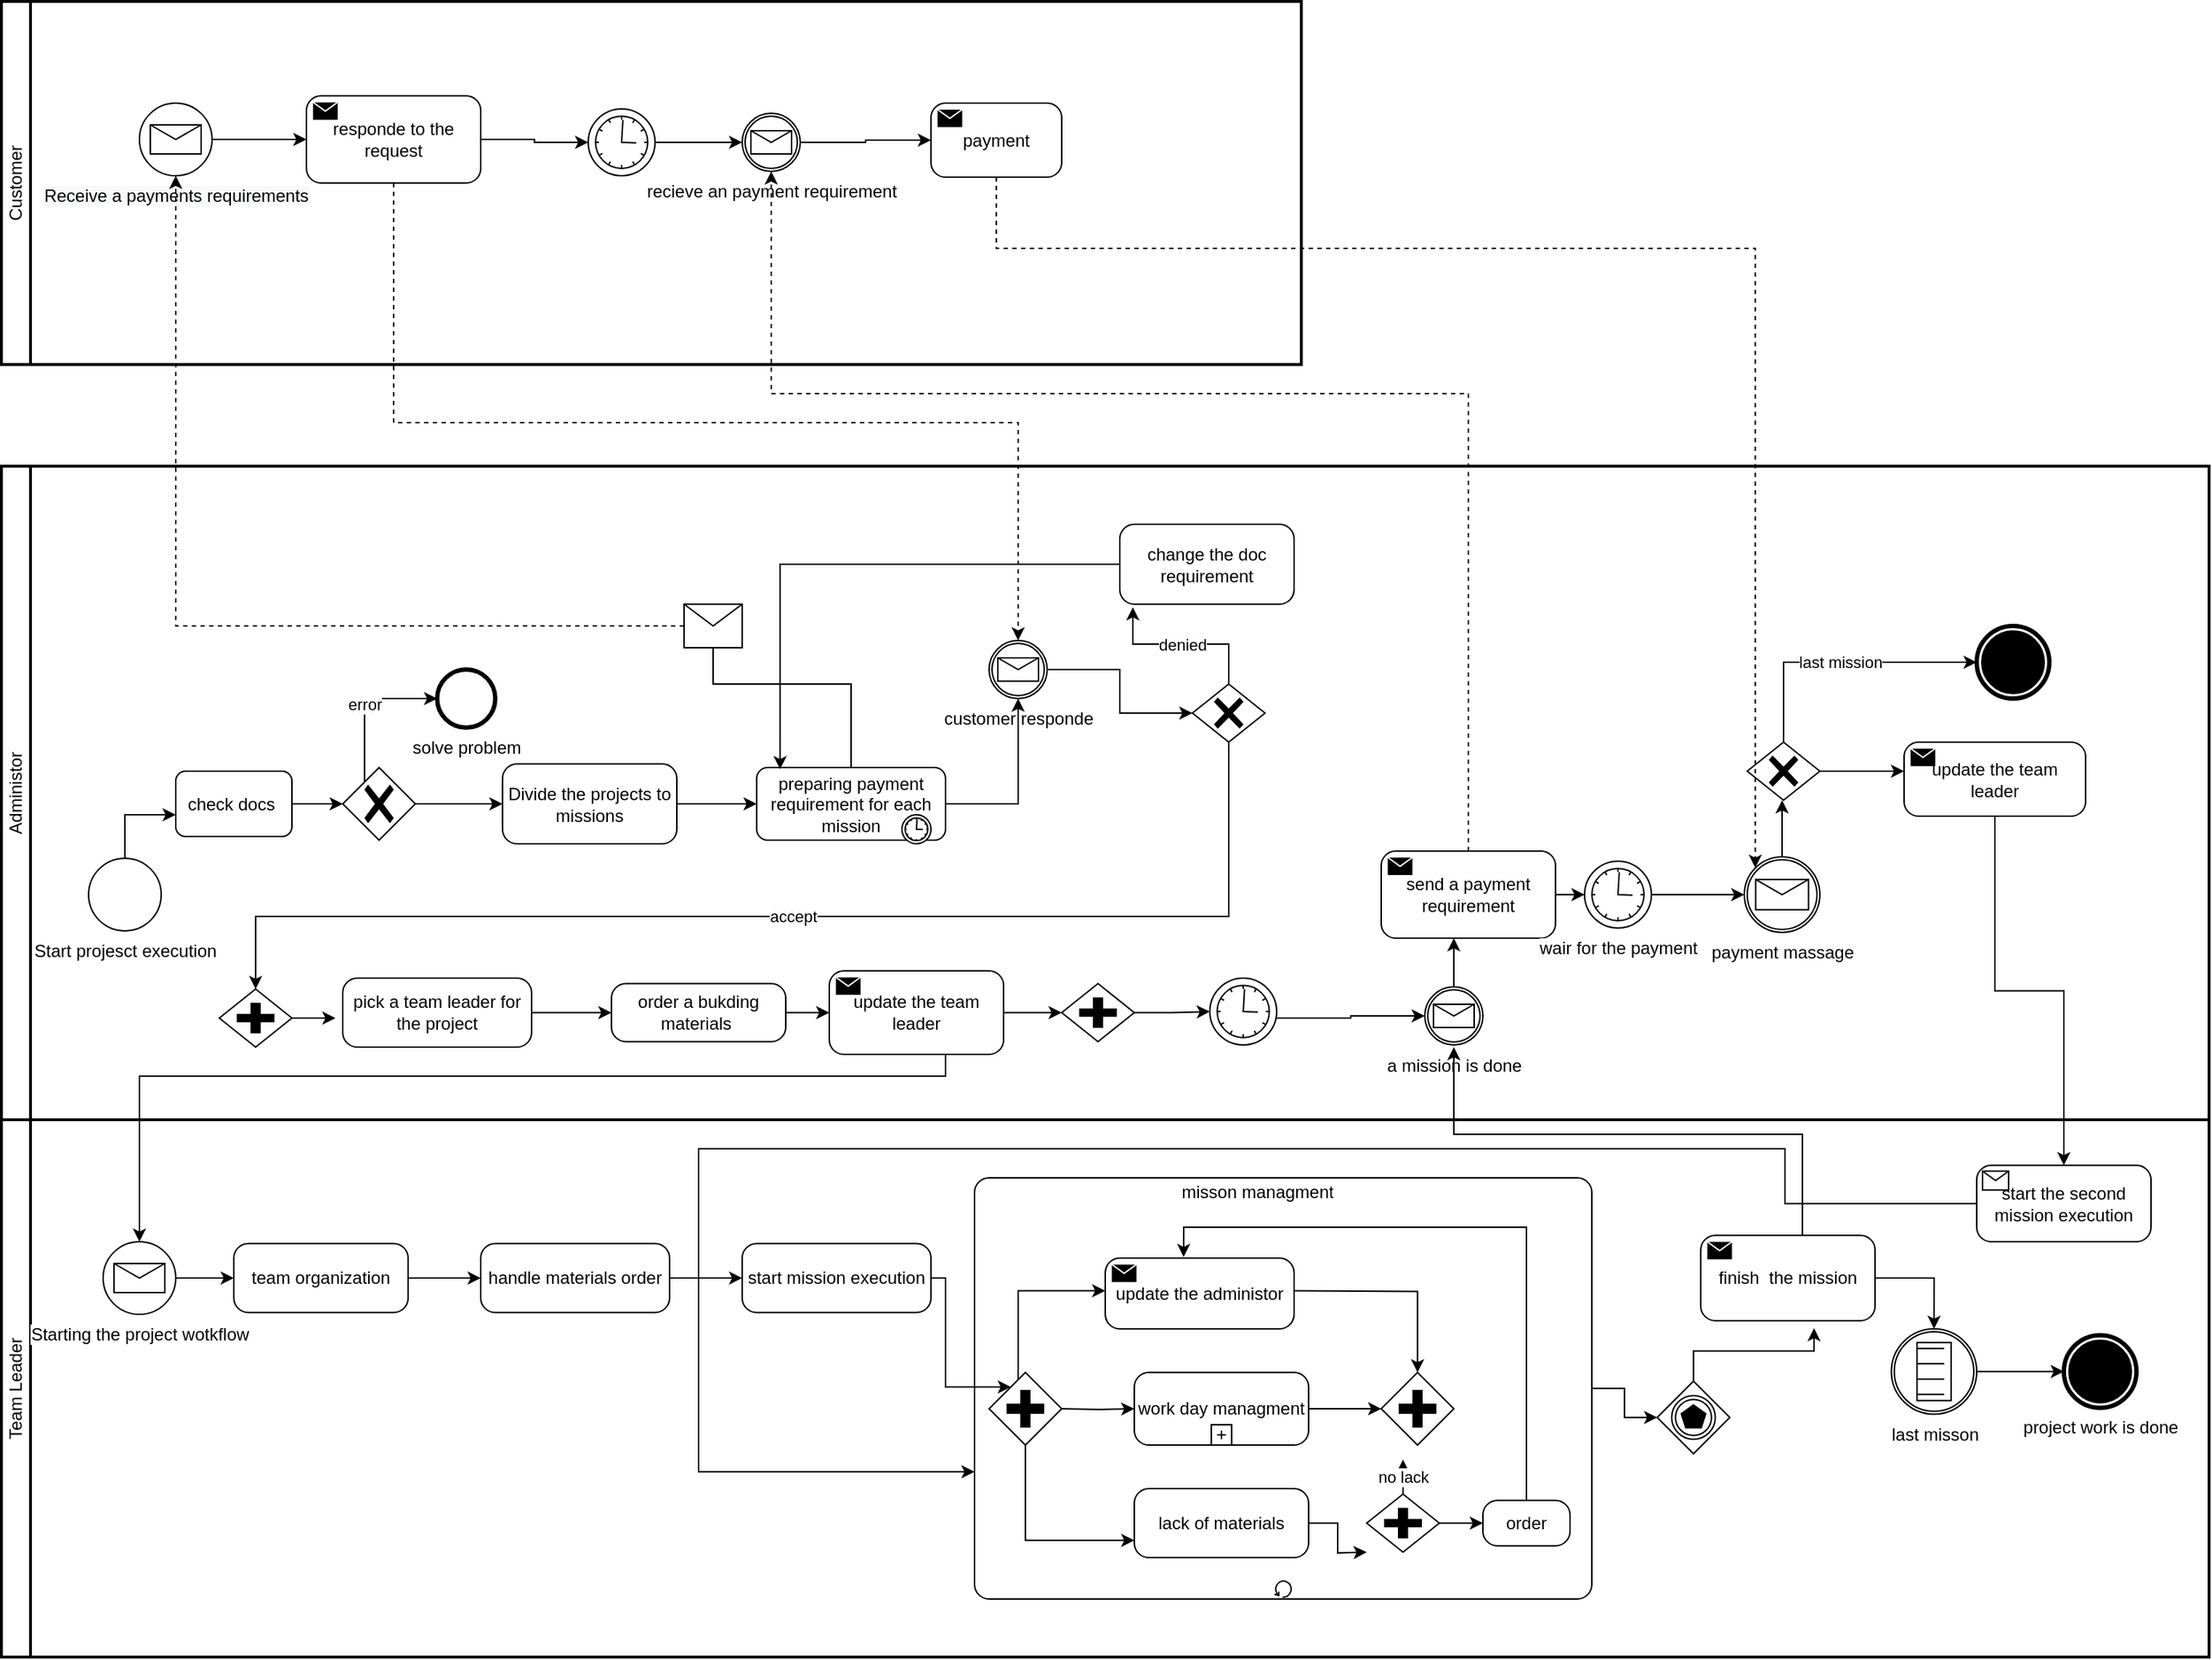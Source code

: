 <mxfile version="20.7.3" type="google"><diagram name="Page-1" id="2a216829-ef6e-dabb-86c1-c78162f3ba2b"><mxGraphModel grid="1" page="1" gridSize="10" guides="1" tooltips="1" connect="1" arrows="1" fold="1" pageScale="1" pageWidth="850" pageHeight="1100" background="none" math="0" shadow="0"><root><mxCell id="0"/><mxCell id="1" parent="0"/><mxCell id="i-cmWuh2fcBdGGkE4dxx-22" value="Customer&lt;br&gt;" style="swimlane;html=1;startSize=20;fontStyle=0;collapsible=0;horizontal=0;swimlaneLine=1;swimlaneFillColor=#ffffff;strokeWidth=2;whiteSpace=wrap;" vertex="1" parent="1"><mxGeometry x="-450" y="-160" width="895" height="250" as="geometry"/></mxCell><mxCell id="i-cmWuh2fcBdGGkE4dxx-23" value="&lt;span style=&quot;background-color: rgb(248, 249, 250);&quot;&gt;Receive a payments requirements&lt;/span&gt;" style="points=[[0.145,0.145,0],[0.5,0,0],[0.855,0.145,0],[1,0.5,0],[0.855,0.855,0],[0.5,1,0],[0.145,0.855,0],[0,0.5,0]];shape=mxgraph.bpmn.event;html=1;verticalLabelPosition=bottom;labelBackgroundColor=#ffffff;verticalAlign=top;align=center;perimeter=ellipsePerimeter;outlineConnect=0;aspect=fixed;outline=standard;symbol=message;" vertex="1" parent="i-cmWuh2fcBdGGkE4dxx-22"><mxGeometry x="95" y="70" width="50" height="50" as="geometry"/></mxCell><mxCell id="WkukffZgvC3n31KCtbJ8-40" style="edgeStyle=orthogonalEdgeStyle;rounded=0;orthogonalLoop=1;jettySize=auto;html=1;entryX=0;entryY=0.5;entryDx=0;entryDy=0;entryPerimeter=0;endArrow=classic;endFill=1;" edge="1" parent="i-cmWuh2fcBdGGkE4dxx-22" source="i-cmWuh2fcBdGGkE4dxx-24" target="WkukffZgvC3n31KCtbJ8-39"><mxGeometry relative="1" as="geometry"/></mxCell><mxCell id="i-cmWuh2fcBdGGkE4dxx-24" value="responde to the request" style="points=[[0.25,0,0],[0.5,0,0],[0.75,0,0],[1,0.25,0],[1,0.5,0],[1,0.75,0],[0.75,1,0],[0.5,1,0],[0.25,1,0],[0,0.75,0],[0,0.5,0],[0,0.25,0]];shape=mxgraph.bpmn.task;whiteSpace=wrap;rectStyle=rounded;size=10;html=1;taskMarker=send;" vertex="1" parent="i-cmWuh2fcBdGGkE4dxx-22"><mxGeometry x="210" y="65" width="120" height="60" as="geometry"/></mxCell><mxCell id="WkukffZgvC3n31KCtbJ8-44" style="edgeStyle=orthogonalEdgeStyle;rounded=0;orthogonalLoop=1;jettySize=auto;html=1;entryX=0;entryY=0.5;entryDx=0;entryDy=0;entryPerimeter=0;endArrow=classic;endFill=1;" edge="1" parent="i-cmWuh2fcBdGGkE4dxx-22" source="WkukffZgvC3n31KCtbJ8-39" target="WkukffZgvC3n31KCtbJ8-43"><mxGeometry relative="1" as="geometry"/></mxCell><mxCell id="WkukffZgvC3n31KCtbJ8-39" value="" style="points=[[0.145,0.145,0],[0.5,0,0],[0.855,0.145,0],[1,0.5,0],[0.855,0.855,0],[0.5,1,0],[0.145,0.855,0],[0,0.5,0]];shape=mxgraph.bpmn.event;html=1;verticalLabelPosition=bottom;labelBackgroundColor=#ffffff;verticalAlign=top;align=center;perimeter=ellipsePerimeter;outlineConnect=0;aspect=fixed;outline=standard;symbol=timer;" vertex="1" parent="i-cmWuh2fcBdGGkE4dxx-22"><mxGeometry x="404" y="74" width="46" height="46" as="geometry"/></mxCell><mxCell id="WkukffZgvC3n31KCtbJ8-46" style="edgeStyle=orthogonalEdgeStyle;rounded=0;orthogonalLoop=1;jettySize=auto;html=1;entryX=0;entryY=0.5;entryDx=0;entryDy=0;entryPerimeter=0;endArrow=classic;endFill=1;" edge="1" parent="i-cmWuh2fcBdGGkE4dxx-22" source="WkukffZgvC3n31KCtbJ8-43" target="WkukffZgvC3n31KCtbJ8-45"><mxGeometry relative="1" as="geometry"/></mxCell><mxCell id="WkukffZgvC3n31KCtbJ8-43" value="recieve an payment requirement" style="points=[[0.145,0.145,0],[0.5,0,0],[0.855,0.145,0],[1,0.5,0],[0.855,0.855,0],[0.5,1,0],[0.145,0.855,0],[0,0.5,0]];shape=mxgraph.bpmn.event;html=1;verticalLabelPosition=bottom;labelBackgroundColor=#ffffff;verticalAlign=top;align=center;perimeter=ellipsePerimeter;outlineConnect=0;aspect=fixed;outline=catching;symbol=message;" vertex="1" parent="i-cmWuh2fcBdGGkE4dxx-22"><mxGeometry x="510" y="77" width="40" height="40" as="geometry"/></mxCell><mxCell id="WkukffZgvC3n31KCtbJ8-45" value="payment" style="points=[[0.25,0,0],[0.5,0,0],[0.75,0,0],[1,0.25,0],[1,0.5,0],[1,0.75,0],[0.75,1,0],[0.5,1,0],[0.25,1,0],[0,0.75,0],[0,0.5,0],[0,0.25,0]];shape=mxgraph.bpmn.task;whiteSpace=wrap;rectStyle=rounded;size=10;html=1;taskMarker=send;" vertex="1" parent="i-cmWuh2fcBdGGkE4dxx-22"><mxGeometry x="640" y="70" width="90" height="51" as="geometry"/></mxCell><mxCell id="i-cmWuh2fcBdGGkE4dxx-50" value="Team Leader&lt;br&gt;" style="swimlane;html=1;startSize=20;fontStyle=0;collapsible=0;horizontal=0;swimlaneLine=1;swimlaneFillColor=#ffffff;strokeWidth=2;whiteSpace=wrap;" vertex="1" parent="1"><mxGeometry x="-450" y="610" width="1520" height="370" as="geometry"/></mxCell><mxCell id="WkukffZgvC3n31KCtbJ8-14" style="edgeStyle=orthogonalEdgeStyle;rounded=0;orthogonalLoop=1;jettySize=auto;html=1;" edge="1" parent="i-cmWuh2fcBdGGkE4dxx-50" source="i-cmWuh2fcBdGGkE4dxx-103" target="i-cmWuh2fcBdGGkE4dxx-111"><mxGeometry relative="1" as="geometry"/></mxCell><mxCell id="i-cmWuh2fcBdGGkE4dxx-103" value="" style="points=[[0.25,0,0],[0.5,0,0],[0.75,0,0],[1,0.25,0],[1,0.5,0],[1,0.75,0],[0.75,1,0],[0.5,1,0],[0.25,1,0],[0,0.75,0],[0,0.5,0],[0,0.25,0]];shape=mxgraph.bpmn.task;whiteSpace=wrap;rectStyle=rounded;size=10;html=1;taskMarker=abstract;isLoopStandard=1;" vertex="1" parent="i-cmWuh2fcBdGGkE4dxx-50"><mxGeometry x="670" y="40" width="425" height="290" as="geometry"/></mxCell><mxCell id="i-cmWuh2fcBdGGkE4dxx-62" style="edgeStyle=orthogonalEdgeStyle;rounded=0;orthogonalLoop=1;jettySize=auto;html=1;entryX=0;entryY=0.5;entryDx=0;entryDy=0;entryPerimeter=0;endArrow=classic;endFill=1;" edge="1" parent="i-cmWuh2fcBdGGkE4dxx-50" source="i-cmWuh2fcBdGGkE4dxx-57" target="i-cmWuh2fcBdGGkE4dxx-60"><mxGeometry relative="1" as="geometry"/></mxCell><mxCell id="i-cmWuh2fcBdGGkE4dxx-57" value="Starting the project wotkflow" style="points=[[0.145,0.145,0],[0.5,0,0],[0.855,0.145,0],[1,0.5,0],[0.855,0.855,0],[0.5,1,0],[0.145,0.855,0],[0,0.5,0]];shape=mxgraph.bpmn.event;html=1;verticalLabelPosition=bottom;labelBackgroundColor=#ffffff;verticalAlign=top;align=center;perimeter=ellipsePerimeter;outlineConnect=0;aspect=fixed;outline=standard;symbol=message;" vertex="1" parent="i-cmWuh2fcBdGGkE4dxx-50"><mxGeometry x="70" y="84" width="50" height="50" as="geometry"/></mxCell><mxCell id="i-cmWuh2fcBdGGkE4dxx-63" style="edgeStyle=orthogonalEdgeStyle;rounded=0;orthogonalLoop=1;jettySize=auto;html=1;entryX=0;entryY=0.5;entryDx=0;entryDy=0;entryPerimeter=0;endArrow=classic;endFill=1;" edge="1" parent="i-cmWuh2fcBdGGkE4dxx-50" source="i-cmWuh2fcBdGGkE4dxx-60" target="i-cmWuh2fcBdGGkE4dxx-59"><mxGeometry relative="1" as="geometry"/></mxCell><mxCell id="i-cmWuh2fcBdGGkE4dxx-60" value="team organization" style="points=[[0.25,0,0],[0.5,0,0],[0.75,0,0],[1,0.25,0],[1,0.5,0],[1,0.75,0],[0.75,1,0],[0.5,1,0],[0.25,1,0],[0,0.75,0],[0,0.5,0],[0,0.25,0]];shape=mxgraph.bpmn.task;whiteSpace=wrap;rectStyle=rounded;size=10;html=1;taskMarker=abstract;" vertex="1" parent="i-cmWuh2fcBdGGkE4dxx-50"><mxGeometry x="160" y="85.25" width="120" height="47.5" as="geometry"/></mxCell><mxCell id="i-cmWuh2fcBdGGkE4dxx-64" style="edgeStyle=orthogonalEdgeStyle;rounded=0;orthogonalLoop=1;jettySize=auto;html=1;entryX=0;entryY=0.5;entryDx=0;entryDy=0;entryPerimeter=0;endArrow=classic;endFill=1;" edge="1" parent="i-cmWuh2fcBdGGkE4dxx-50" source="i-cmWuh2fcBdGGkE4dxx-59" target="i-cmWuh2fcBdGGkE4dxx-61"><mxGeometry relative="1" as="geometry"/></mxCell><mxCell id="i-cmWuh2fcBdGGkE4dxx-59" value="handle materials order" style="points=[[0.25,0,0],[0.5,0,0],[0.75,0,0],[1,0.25,0],[1,0.5,0],[1,0.75,0],[0.75,1,0],[0.5,1,0],[0.25,1,0],[0,0.75,0],[0,0.5,0],[0,0.25,0]];shape=mxgraph.bpmn.task;whiteSpace=wrap;rectStyle=rounded;size=10;html=1;taskMarker=abstract;" vertex="1" parent="i-cmWuh2fcBdGGkE4dxx-50"><mxGeometry x="330" y="85.25" width="130" height="47.5" as="geometry"/></mxCell><mxCell id="i-cmWuh2fcBdGGkE4dxx-108" style="edgeStyle=orthogonalEdgeStyle;rounded=0;orthogonalLoop=1;jettySize=auto;html=1;endArrow=classic;endFill=1;" edge="1" parent="i-cmWuh2fcBdGGkE4dxx-50" source="i-cmWuh2fcBdGGkE4dxx-61" target="i-cmWuh2fcBdGGkE4dxx-84"><mxGeometry relative="1" as="geometry"><Array as="points"><mxPoint x="650" y="109"/><mxPoint x="650" y="184"/></Array></mxGeometry></mxCell><mxCell id="i-cmWuh2fcBdGGkE4dxx-61" value="start mission execution" style="points=[[0.25,0,0],[0.5,0,0],[0.75,0,0],[1,0.25,0],[1,0.5,0],[1,0.75,0],[0.75,1,0],[0.5,1,0],[0.25,1,0],[0,0.75,0],[0,0.5,0],[0,0.25,0]];shape=mxgraph.bpmn.task;whiteSpace=wrap;rectStyle=rounded;size=10;html=1;taskMarker=abstract;" vertex="1" parent="i-cmWuh2fcBdGGkE4dxx-50"><mxGeometry x="510" y="85.25" width="130" height="47.5" as="geometry"/></mxCell><mxCell id="i-cmWuh2fcBdGGkE4dxx-90" style="edgeStyle=orthogonalEdgeStyle;rounded=0;orthogonalLoop=1;jettySize=auto;html=1;entryX=0.5;entryY=0;entryDx=0;entryDy=0;entryPerimeter=0;endArrow=classic;endFill=1;" edge="1" parent="i-cmWuh2fcBdGGkE4dxx-50" target="i-cmWuh2fcBdGGkE4dxx-89"><mxGeometry relative="1" as="geometry"><mxPoint x="890" y="117.8" as="sourcePoint"/></mxGeometry></mxCell><mxCell id="i-cmWuh2fcBdGGkE4dxx-82" value="lack of materials" style="points=[[0.25,0,0],[0.5,0,0],[0.75,0,0],[1,0.25,0],[1,0.5,0],[1,0.75,0],[0.75,1,0],[0.5,1,0],[0.25,1,0],[0,0.75,0],[0,0.5,0],[0,0.25,0]];shape=mxgraph.bpmn.task;whiteSpace=wrap;rectStyle=rounded;size=10;html=1;taskMarker=abstract;" vertex="1" parent="i-cmWuh2fcBdGGkE4dxx-50"><mxGeometry x="780" y="254" width="120" height="47.5" as="geometry"/></mxCell><mxCell id="i-cmWuh2fcBdGGkE4dxx-91" style="edgeStyle=orthogonalEdgeStyle;rounded=0;orthogonalLoop=1;jettySize=auto;html=1;entryX=0;entryY=0.5;entryDx=0;entryDy=0;entryPerimeter=0;endArrow=classic;endFill=1;" edge="1" parent="i-cmWuh2fcBdGGkE4dxx-50" source="i-cmWuh2fcBdGGkE4dxx-83" target="i-cmWuh2fcBdGGkE4dxx-89"><mxGeometry relative="1" as="geometry"/></mxCell><mxCell id="i-cmWuh2fcBdGGkE4dxx-83" value="work day managment" style="points=[[0.25,0,0],[0.5,0,0],[0.75,0,0],[1,0.25,0],[1,0.5,0],[1,0.75,0],[0.75,1,0],[0.5,1,0],[0.25,1,0],[0,0.75,0],[0,0.5,0],[0,0.25,0]];shape=mxgraph.bpmn.task;whiteSpace=wrap;rectStyle=rounded;size=10;html=1;taskMarker=abstract;isLoopSub=1;" vertex="1" parent="i-cmWuh2fcBdGGkE4dxx-50"><mxGeometry x="780" y="174" width="120" height="50" as="geometry"/></mxCell><mxCell id="i-cmWuh2fcBdGGkE4dxx-85" style="edgeStyle=orthogonalEdgeStyle;rounded=0;orthogonalLoop=1;jettySize=auto;html=1;entryX=0;entryY=0.5;entryDx=0;entryDy=0;entryPerimeter=0;endArrow=classic;endFill=1;" edge="1" parent="i-cmWuh2fcBdGGkE4dxx-50"><mxGeometry relative="1" as="geometry"><mxPoint x="700" y="179" as="sourcePoint"/><mxPoint x="760" y="117.75" as="targetPoint"/><Array as="points"><mxPoint x="700" y="118"/></Array></mxGeometry></mxCell><mxCell id="i-cmWuh2fcBdGGkE4dxx-87" style="edgeStyle=orthogonalEdgeStyle;rounded=0;orthogonalLoop=1;jettySize=auto;html=1;entryX=0;entryY=0.5;entryDx=0;entryDy=0;entryPerimeter=0;endArrow=classic;endFill=1;" edge="1" parent="i-cmWuh2fcBdGGkE4dxx-50" target="i-cmWuh2fcBdGGkE4dxx-83"><mxGeometry relative="1" as="geometry"><mxPoint x="730" y="199" as="sourcePoint"/></mxGeometry></mxCell><mxCell id="i-cmWuh2fcBdGGkE4dxx-88" style="edgeStyle=orthogonalEdgeStyle;rounded=0;orthogonalLoop=1;jettySize=auto;html=1;entryX=0;entryY=0.75;entryDx=0;entryDy=0;entryPerimeter=0;endArrow=classic;endFill=1;" edge="1" parent="i-cmWuh2fcBdGGkE4dxx-50" target="i-cmWuh2fcBdGGkE4dxx-82"><mxGeometry relative="1" as="geometry"><mxPoint x="705" y="224" as="sourcePoint"/><Array as="points"><mxPoint x="705" y="290"/></Array></mxGeometry></mxCell><mxCell id="i-cmWuh2fcBdGGkE4dxx-84" value="" style="points=[[0.25,0.25,0],[0.5,0,0],[0.75,0.25,0],[1,0.5,0],[0.75,0.75,0],[0.5,1,0],[0.25,0.75,0],[0,0.5,0]];shape=mxgraph.bpmn.gateway2;html=1;verticalLabelPosition=bottom;labelBackgroundColor=#ffffff;verticalAlign=top;align=center;perimeter=rhombusPerimeter;outlineConnect=0;outline=none;symbol=none;gwType=parallel;" vertex="1" parent="i-cmWuh2fcBdGGkE4dxx-50"><mxGeometry x="680" y="174" width="50" height="50" as="geometry"/></mxCell><mxCell id="i-cmWuh2fcBdGGkE4dxx-89" value="" style="points=[[0.25,0.25,0],[0.5,0,0],[0.75,0.25,0],[1,0.5,0],[0.75,0.75,0],[0.5,1,0],[0.25,0.75,0],[0,0.5,0]];shape=mxgraph.bpmn.gateway2;html=1;verticalLabelPosition=bottom;labelBackgroundColor=#ffffff;verticalAlign=top;align=center;perimeter=rhombusPerimeter;outlineConnect=0;outline=none;symbol=none;gwType=parallel;" vertex="1" parent="i-cmWuh2fcBdGGkE4dxx-50"><mxGeometry x="950" y="174" width="50" height="50" as="geometry"/></mxCell><mxCell id="i-cmWuh2fcBdGGkE4dxx-96" style="edgeStyle=orthogonalEdgeStyle;rounded=0;orthogonalLoop=1;jettySize=auto;html=1;entryX=0;entryY=0.5;entryDx=0;entryDy=0;entryPerimeter=0;endArrow=classic;endFill=1;" edge="1" parent="i-cmWuh2fcBdGGkE4dxx-50" source="i-cmWuh2fcBdGGkE4dxx-92" target="i-cmWuh2fcBdGGkE4dxx-95"><mxGeometry relative="1" as="geometry"/></mxCell><mxCell id="i-cmWuh2fcBdGGkE4dxx-92" value="" style="points=[[0.25,0.25,0],[0.5,0,0],[0.75,0.25,0],[1,0.5,0],[0.75,0.75,0],[0.5,1,0],[0.25,0.75,0],[0,0.5,0]];shape=mxgraph.bpmn.gateway2;html=1;verticalLabelPosition=bottom;labelBackgroundColor=#ffffff;verticalAlign=top;align=center;perimeter=rhombusPerimeter;outlineConnect=0;outline=none;symbol=none;gwType=parallel;" vertex="1" parent="i-cmWuh2fcBdGGkE4dxx-50"><mxGeometry x="940" y="257.75" width="50" height="40" as="geometry"/></mxCell><mxCell id="i-cmWuh2fcBdGGkE4dxx-97" style="edgeStyle=orthogonalEdgeStyle;rounded=0;orthogonalLoop=1;jettySize=auto;html=1;entryX=0.415;entryY=0.011;entryDx=0;entryDy=0;entryPerimeter=0;endArrow=classic;endFill=1;" edge="1" parent="i-cmWuh2fcBdGGkE4dxx-50" source="i-cmWuh2fcBdGGkE4dxx-95"><mxGeometry relative="1" as="geometry"><mxPoint x="813.95" y="94.523" as="targetPoint"/><Array as="points"><mxPoint x="1050" y="74"/><mxPoint x="814" y="74"/></Array></mxGeometry></mxCell><mxCell id="i-cmWuh2fcBdGGkE4dxx-95" value="order" style="points=[[0.25,0,0],[0.5,0,0],[0.75,0,0],[1,0.25,0],[1,0.5,0],[1,0.75,0],[0.75,1,0],[0.5,1,0],[0.25,1,0],[0,0.75,0],[0,0.5,0],[0,0.25,0]];shape=mxgraph.bpmn.task;whiteSpace=wrap;rectStyle=rounded;size=10;html=1;taskMarker=abstract;" vertex="1" parent="i-cmWuh2fcBdGGkE4dxx-50"><mxGeometry x="1020" y="262.13" width="60" height="31.25" as="geometry"/></mxCell><mxCell id="i-cmWuh2fcBdGGkE4dxx-98" value="update the administor" style="points=[[0.25,0,0],[0.5,0,0],[0.75,0,0],[1,0.25,0],[1,0.5,0],[1,0.75,0],[0.75,1,0],[0.5,1,0],[0.25,1,0],[0,0.75,0],[0,0.5,0],[0,0.25,0]];shape=mxgraph.bpmn.task;whiteSpace=wrap;rectStyle=rounded;size=10;html=1;taskMarker=send;" vertex="1" parent="i-cmWuh2fcBdGGkE4dxx-50"><mxGeometry x="760" y="95.25" width="130" height="48.75" as="geometry"/></mxCell><mxCell id="i-cmWuh2fcBdGGkE4dxx-111" value="" style="points=[[0.25,0.25,0],[0.5,0,0],[0.75,0.25,0],[1,0.5,0],[0.75,0.75,0],[0.5,1,0],[0.25,0.75,0],[0,0.5,0]];shape=mxgraph.bpmn.gateway2;html=1;verticalLabelPosition=bottom;labelBackgroundColor=#ffffff;verticalAlign=top;align=center;perimeter=rhombusPerimeter;outlineConnect=0;outline=throwing;symbol=multiple;" vertex="1" parent="i-cmWuh2fcBdGGkE4dxx-50"><mxGeometry x="1140" y="180" width="50" height="50" as="geometry"/></mxCell><mxCell id="i-cmWuh2fcBdGGkE4dxx-114" value="finish&amp;nbsp; the mission" style="points=[[0.25,0,0],[0.5,0,0],[0.75,0,0],[1,0.25,0],[1,0.5,0],[1,0.75,0],[0.75,1,0],[0.5,1,0],[0.25,1,0],[0,0.75,0],[0,0.5,0],[0,0.25,0]];shape=mxgraph.bpmn.task;whiteSpace=wrap;rectStyle=rounded;size=10;html=1;taskMarker=send;" vertex="1" parent="i-cmWuh2fcBdGGkE4dxx-50"><mxGeometry x="1170" y="79.63" width="120" height="58.75" as="geometry"/></mxCell><mxCell id="WkukffZgvC3n31KCtbJ8-26" style="edgeStyle=orthogonalEdgeStyle;rounded=0;orthogonalLoop=1;jettySize=auto;html=1;entryX=0;entryY=0.698;entryDx=0;entryDy=0;entryPerimeter=0;" edge="1" parent="i-cmWuh2fcBdGGkE4dxx-50" source="i-cmWuh2fcBdGGkE4dxx-134" target="i-cmWuh2fcBdGGkE4dxx-103"><mxGeometry relative="1" as="geometry"><Array as="points"><mxPoint x="1228" y="58"/><mxPoint x="1228" y="20"/><mxPoint x="480" y="20"/><mxPoint x="480" y="242"/></Array></mxGeometry></mxCell><mxCell id="i-cmWuh2fcBdGGkE4dxx-134" value="start the second mission execution" style="points=[[0.25,0,0],[0.5,0,0],[0.75,0,0],[1,0.25,0],[1,0.5,0],[1,0.75,0],[0.75,1,0],[0.5,1,0],[0.25,1,0],[0,0.75,0],[0,0.5,0],[0,0.25,0]];shape=mxgraph.bpmn.task;whiteSpace=wrap;rectStyle=rounded;size=10;html=1;taskMarker=receive;" vertex="1" parent="i-cmWuh2fcBdGGkE4dxx-50"><mxGeometry x="1360" y="31.37" width="120" height="52.63" as="geometry"/></mxCell><mxCell id="i-cmWuh2fcBdGGkE4dxx-153" value="project work is done" style="points=[[0.145,0.145,0],[0.5,0,0],[0.855,0.145,0],[1,0.5,0],[0.855,0.855,0],[0.5,1,0],[0.145,0.855,0],[0,0.5,0]];shape=mxgraph.bpmn.event;html=1;verticalLabelPosition=bottom;labelBackgroundColor=#ffffff;verticalAlign=top;align=center;perimeter=ellipsePerimeter;outlineConnect=0;aspect=fixed;outline=end;symbol=terminate;" vertex="1" parent="i-cmWuh2fcBdGGkE4dxx-50"><mxGeometry x="1420" y="148.38" width="50" height="50" as="geometry"/></mxCell><UserObject label="misson managment" placeholders="1" name="Variable" id="WkukffZgvC3n31KCtbJ8-9"><mxCell style="text;html=1;strokeColor=none;fillColor=none;align=center;verticalAlign=middle;whiteSpace=wrap;overflow=hidden;" vertex="1" parent="i-cmWuh2fcBdGGkE4dxx-50"><mxGeometry x="780" y="40" width="170" height="20" as="geometry"/></mxCell></UserObject><mxCell id="WkukffZgvC3n31KCtbJ8-13" style="edgeStyle=orthogonalEdgeStyle;rounded=0;orthogonalLoop=1;jettySize=auto;html=1;entryX=0.65;entryY=1.087;entryDx=0;entryDy=0;entryPerimeter=0;" edge="1" parent="i-cmWuh2fcBdGGkE4dxx-50" source="i-cmWuh2fcBdGGkE4dxx-111" target="i-cmWuh2fcBdGGkE4dxx-114"><mxGeometry relative="1" as="geometry"><mxPoint x="1230" y="150" as="targetPoint"/></mxGeometry></mxCell><mxCell id="WkukffZgvC3n31KCtbJ8-24" style="edgeStyle=orthogonalEdgeStyle;rounded=0;orthogonalLoop=1;jettySize=auto;html=1;" edge="1" parent="i-cmWuh2fcBdGGkE4dxx-50" source="WkukffZgvC3n31KCtbJ8-22" target="i-cmWuh2fcBdGGkE4dxx-153"><mxGeometry relative="1" as="geometry"/></mxCell><mxCell id="WkukffZgvC3n31KCtbJ8-22" value="last misson" style="points=[[0.145,0.145,0],[0.5,0,0],[0.855,0.145,0],[1,0.5,0],[0.855,0.855,0],[0.5,1,0],[0.145,0.855,0],[0,0.5,0]];shape=mxgraph.bpmn.event;html=1;verticalLabelPosition=bottom;labelBackgroundColor=#ffffff;verticalAlign=top;align=center;perimeter=ellipsePerimeter;outlineConnect=0;aspect=fixed;outline=catching;symbol=conditional;" vertex="1" parent="i-cmWuh2fcBdGGkE4dxx-50"><mxGeometry x="1301.25" y="144" width="58.75" height="58.75" as="geometry"/></mxCell><mxCell id="WkukffZgvC3n31KCtbJ8-23" value="" style="edgeStyle=orthogonalEdgeStyle;rounded=0;orthogonalLoop=1;jettySize=auto;html=1;" edge="1" parent="i-cmWuh2fcBdGGkE4dxx-50" source="i-cmWuh2fcBdGGkE4dxx-114" target="WkukffZgvC3n31KCtbJ8-22"><mxGeometry relative="1" as="geometry"/></mxCell><mxCell id="i-cmWuh2fcBdGGkE4dxx-68" value="Administor" style="swimlane;html=1;startSize=20;fontStyle=0;collapsible=0;horizontal=0;swimlaneLine=1;swimlaneFillColor=#ffffff;strokeWidth=2;whiteSpace=wrap;" vertex="1" parent="1"><mxGeometry x="-450" y="160" width="1520" height="450" as="geometry"/></mxCell><mxCell id="7a84cebc1def654-1" value="Start projesct execution" style="shape=mxgraph.bpmn.shape;html=1;verticalLabelPosition=bottom;labelBackgroundColor=#ffffff;verticalAlign=top;perimeter=ellipsePerimeter;outline=standard;symbol=general;" vertex="1" parent="i-cmWuh2fcBdGGkE4dxx-68"><mxGeometry x="60" y="270" width="50" height="50" as="geometry"/></mxCell><mxCell id="7a84cebc1def654-2" value="check docs&amp;nbsp;" style="shape=ext;rounded=1;html=1;whiteSpace=wrap;" vertex="1" parent="i-cmWuh2fcBdGGkE4dxx-68"><mxGeometry x="120" y="210" width="80" height="45" as="geometry"/></mxCell><mxCell id="7a84cebc1def654-36" style="edgeStyle=orthogonalEdgeStyle;rounded=0;html=1;jettySize=auto;orthogonalLoop=1;" edge="1" parent="i-cmWuh2fcBdGGkE4dxx-68" source="7a84cebc1def654-1" target="7a84cebc1def654-2"><mxGeometry relative="1" as="geometry"><Array as="points"><mxPoint x="85" y="240"/></Array></mxGeometry></mxCell><mxCell id="i-cmWuh2fcBdGGkE4dxx-8" value="" style="points=[[0.25,0.25,0],[0.5,0,0],[0.75,0.25,0],[1,0.5,0],[0.75,0.75,0],[0.5,1,0],[0.25,0.75,0],[0,0.5,0]];shape=mxgraph.bpmn.gateway2;html=1;verticalLabelPosition=bottom;labelBackgroundColor=#ffffff;verticalAlign=top;align=center;perimeter=rhombusPerimeter;outlineConnect=0;outline=none;symbol=none;gwType=exclusive;" vertex="1" parent="i-cmWuh2fcBdGGkE4dxx-68"><mxGeometry x="235" y="207.5" width="50" height="50" as="geometry"/></mxCell><mxCell id="i-cmWuh2fcBdGGkE4dxx-9" style="edgeStyle=orthogonalEdgeStyle;rounded=0;orthogonalLoop=1;jettySize=auto;html=1;entryX=0;entryY=0.5;entryDx=0;entryDy=0;entryPerimeter=0;" edge="1" parent="i-cmWuh2fcBdGGkE4dxx-68" source="7a84cebc1def654-2" target="i-cmWuh2fcBdGGkE4dxx-8"><mxGeometry relative="1" as="geometry"/></mxCell><mxCell id="i-cmWuh2fcBdGGkE4dxx-12" value="Divide the projects to missions" style="points=[[0.25,0,0],[0.5,0,0],[0.75,0,0],[1,0.25,0],[1,0.5,0],[1,0.75,0],[0.75,1,0],[0.5,1,0],[0.25,1,0],[0,0.75,0],[0,0.5,0],[0,0.25,0]];shape=mxgraph.bpmn.task;whiteSpace=wrap;rectStyle=rounded;size=10;html=1;taskMarker=abstract;" vertex="1" parent="i-cmWuh2fcBdGGkE4dxx-68"><mxGeometry x="345" y="205" width="120" height="55" as="geometry"/></mxCell><mxCell id="i-cmWuh2fcBdGGkE4dxx-19" style="edgeStyle=orthogonalEdgeStyle;rounded=0;orthogonalLoop=1;jettySize=auto;html=1;entryX=0;entryY=0.5;entryDx=0;entryDy=0;entryPerimeter=0;" edge="1" parent="i-cmWuh2fcBdGGkE4dxx-68" source="i-cmWuh2fcBdGGkE4dxx-8" target="i-cmWuh2fcBdGGkE4dxx-12"><mxGeometry relative="1" as="geometry"/></mxCell><mxCell id="i-cmWuh2fcBdGGkE4dxx-11" value="solve problem" style="points=[[0.145,0.145,0],[0.5,0,0],[0.855,0.145,0],[1,0.5,0],[0.855,0.855,0],[0.5,1,0],[0.145,0.855,0],[0,0.5,0]];shape=mxgraph.bpmn.event;html=1;verticalLabelPosition=bottom;labelBackgroundColor=#ffffff;verticalAlign=top;align=center;perimeter=ellipsePerimeter;outlineConnect=0;aspect=fixed;outline=end;symbol=terminate2;" vertex="1" parent="i-cmWuh2fcBdGGkE4dxx-68"><mxGeometry x="300" y="140" width="40" height="40" as="geometry"/></mxCell><mxCell id="i-cmWuh2fcBdGGkE4dxx-15" value="error" style="edgeStyle=orthogonalEdgeStyle;rounded=0;orthogonalLoop=1;jettySize=auto;html=1;entryX=0;entryY=0.5;entryDx=0;entryDy=0;entryPerimeter=0;" edge="1" parent="i-cmWuh2fcBdGGkE4dxx-68" source="i-cmWuh2fcBdGGkE4dxx-8" target="i-cmWuh2fcBdGGkE4dxx-11"><mxGeometry relative="1" as="geometry"><Array as="points"><mxPoint x="250" y="160"/></Array></mxGeometry></mxCell><mxCell id="i-cmWuh2fcBdGGkE4dxx-18" value="preparing payment requirement for each mission" style="shape=ext;rounded=1;html=1;whiteSpace=wrap;" vertex="1" parent="i-cmWuh2fcBdGGkE4dxx-68"><mxGeometry x="520" y="207.5" width="130" height="50" as="geometry"/></mxCell><mxCell id="i-cmWuh2fcBdGGkE4dxx-20" style="edgeStyle=orthogonalEdgeStyle;rounded=0;orthogonalLoop=1;jettySize=auto;html=1;entryX=0;entryY=0.5;entryDx=0;entryDy=0;" edge="1" parent="i-cmWuh2fcBdGGkE4dxx-68" source="i-cmWuh2fcBdGGkE4dxx-12" target="i-cmWuh2fcBdGGkE4dxx-18"><mxGeometry relative="1" as="geometry"/></mxCell><mxCell id="WkukffZgvC3n31KCtbJ8-28" style="edgeStyle=orthogonalEdgeStyle;rounded=0;orthogonalLoop=1;jettySize=auto;html=1;endArrow=none;endFill=0;" edge="1" parent="i-cmWuh2fcBdGGkE4dxx-68" source="7a84cebc1def654-5" target="i-cmWuh2fcBdGGkE4dxx-18"><mxGeometry relative="1" as="geometry"><Array as="points"><mxPoint x="490" y="150"/><mxPoint x="585" y="150"/></Array></mxGeometry></mxCell><mxCell id="7a84cebc1def654-5" value="" style="shape=message;whiteSpace=wrap;html=1;" vertex="1" parent="i-cmWuh2fcBdGGkE4dxx-68"><mxGeometry x="470" y="95" width="40" height="30" as="geometry"/></mxCell><mxCell id="i-cmWuh2fcBdGGkE4dxx-29" value="customer responde" style="points=[[0.145,0.145,0],[0.5,0,0],[0.855,0.145,0],[1,0.5,0],[0.855,0.855,0],[0.5,1,0],[0.145,0.855,0],[0,0.5,0]];shape=mxgraph.bpmn.event;html=1;verticalLabelPosition=bottom;labelBackgroundColor=#ffffff;verticalAlign=top;align=center;perimeter=ellipsePerimeter;outlineConnect=0;aspect=fixed;outline=catching;symbol=message;" vertex="1" parent="i-cmWuh2fcBdGGkE4dxx-68"><mxGeometry x="680" y="120" width="40" height="40" as="geometry"/></mxCell><mxCell id="i-cmWuh2fcBdGGkE4dxx-31" value="" style="points=[[0.25,0.25,0],[0.5,0,0],[0.75,0.25,0],[1,0.5,0],[0.75,0.75,0],[0.5,1,0],[0.25,0.75,0],[0,0.5,0]];shape=mxgraph.bpmn.gateway2;html=1;verticalLabelPosition=bottom;labelBackgroundColor=#ffffff;verticalAlign=top;align=center;perimeter=rhombusPerimeter;outlineConnect=0;outline=none;symbol=none;gwType=exclusive;" vertex="1" parent="i-cmWuh2fcBdGGkE4dxx-68"><mxGeometry x="820" y="150" width="50" height="40" as="geometry"/></mxCell><mxCell id="i-cmWuh2fcBdGGkE4dxx-34" style="edgeStyle=orthogonalEdgeStyle;rounded=0;orthogonalLoop=1;jettySize=auto;html=1;entryX=0;entryY=0.5;entryDx=0;entryDy=0;entryPerimeter=0;endArrow=classic;endFill=1;" edge="1" parent="i-cmWuh2fcBdGGkE4dxx-68" source="i-cmWuh2fcBdGGkE4dxx-29" target="i-cmWuh2fcBdGGkE4dxx-31"><mxGeometry relative="1" as="geometry"/></mxCell><mxCell id="i-cmWuh2fcBdGGkE4dxx-32" value="" style="points=[[0.145,0.145,0],[0.5,0,0],[0.855,0.145,0],[1,0.5,0],[0.855,0.855,0],[0.5,1,0],[0.145,0.855,0],[0,0.5,0]];shape=mxgraph.bpmn.event;html=1;verticalLabelPosition=bottom;labelBackgroundColor=#ffffff;verticalAlign=top;align=center;perimeter=ellipsePerimeter;outlineConnect=0;aspect=fixed;outline=standard;symbol=timer;" vertex="1" parent="i-cmWuh2fcBdGGkE4dxx-68"><mxGeometry x="620" y="240" width="20" height="20" as="geometry"/></mxCell><mxCell id="i-cmWuh2fcBdGGkE4dxx-33" style="edgeStyle=orthogonalEdgeStyle;rounded=0;orthogonalLoop=1;jettySize=auto;html=1;endArrow=classic;endFill=1;entryX=0.5;entryY=1;entryDx=0;entryDy=0;entryPerimeter=0;" edge="1" parent="i-cmWuh2fcBdGGkE4dxx-68" source="i-cmWuh2fcBdGGkE4dxx-18" target="i-cmWuh2fcBdGGkE4dxx-29"><mxGeometry relative="1" as="geometry"><mxPoint x="700" y="232.5" as="targetPoint"/></mxGeometry></mxCell><mxCell id="i-cmWuh2fcBdGGkE4dxx-41" style="edgeStyle=orthogonalEdgeStyle;rounded=0;orthogonalLoop=1;jettySize=auto;html=1;entryX=0.124;entryY=0.023;entryDx=0;entryDy=0;entryPerimeter=0;endArrow=classic;endFill=1;" edge="1" parent="i-cmWuh2fcBdGGkE4dxx-68" source="i-cmWuh2fcBdGGkE4dxx-38" target="i-cmWuh2fcBdGGkE4dxx-18"><mxGeometry relative="1" as="geometry"/></mxCell><mxCell id="i-cmWuh2fcBdGGkE4dxx-38" value="&lt;span style=&quot;background-color: rgb(255, 255, 255);&quot;&gt;change the doc requirement&lt;/span&gt;" style="points=[[0.25,0,0],[0.5,0,0],[0.75,0,0],[1,0.25,0],[1,0.5,0],[1,0.75,0],[0.75,1,0],[0.5,1,0],[0.25,1,0],[0,0.75,0],[0,0.5,0],[0,0.25,0]];shape=mxgraph.bpmn.task;whiteSpace=wrap;rectStyle=rounded;size=10;html=1;taskMarker=abstract;" vertex="1" parent="i-cmWuh2fcBdGGkE4dxx-68"><mxGeometry x="770" y="40" width="120" height="55" as="geometry"/></mxCell><mxCell id="i-cmWuh2fcBdGGkE4dxx-42" value="denied" style="edgeStyle=orthogonalEdgeStyle;rounded=0;orthogonalLoop=1;jettySize=auto;html=1;entryX=0.075;entryY=1.038;entryDx=0;entryDy=0;entryPerimeter=0;endArrow=classic;endFill=1;" edge="1" parent="i-cmWuh2fcBdGGkE4dxx-68" source="i-cmWuh2fcBdGGkE4dxx-31" target="i-cmWuh2fcBdGGkE4dxx-38"><mxGeometry relative="1" as="geometry"/></mxCell><mxCell id="i-cmWuh2fcBdGGkE4dxx-37" value="pick a team leader for the project" style="points=[[0.25,0,0],[0.5,0,0],[0.75,0,0],[1,0.25,0],[1,0.5,0],[1,0.75,0],[0.75,1,0],[0.5,1,0],[0.25,1,0],[0,0.75,0],[0,0.5,0],[0,0.25,0]];shape=mxgraph.bpmn.task;whiteSpace=wrap;rectStyle=rounded;size=10;html=1;taskMarker=abstract;" vertex="1" parent="i-cmWuh2fcBdGGkE4dxx-68"><mxGeometry x="235" y="352.5" width="130" height="47.5" as="geometry"/></mxCell><mxCell id="i-cmWuh2fcBdGGkE4dxx-43" value="" style="points=[[0.25,0.25,0],[0.5,0,0],[0.75,0.25,0],[1,0.5,0],[0.75,0.75,0],[0.5,1,0],[0.25,0.75,0],[0,0.5,0]];shape=mxgraph.bpmn.gateway2;html=1;verticalLabelPosition=bottom;labelBackgroundColor=#ffffff;verticalAlign=top;align=center;perimeter=rhombusPerimeter;outlineConnect=0;outline=none;symbol=none;gwType=parallel;" vertex="1" parent="i-cmWuh2fcBdGGkE4dxx-68"><mxGeometry x="150" y="360" width="50" height="40" as="geometry"/></mxCell><mxCell id="i-cmWuh2fcBdGGkE4dxx-44" value="accept&lt;br&gt;" style="edgeStyle=orthogonalEdgeStyle;rounded=0;orthogonalLoop=1;jettySize=auto;html=1;endArrow=classic;endFill=1;" edge="1" parent="i-cmWuh2fcBdGGkE4dxx-68" source="i-cmWuh2fcBdGGkE4dxx-31" target="i-cmWuh2fcBdGGkE4dxx-43"><mxGeometry relative="1" as="geometry"><Array as="points"><mxPoint x="845" y="310"/><mxPoint x="175" y="310"/></Array></mxGeometry></mxCell><mxCell id="i-cmWuh2fcBdGGkE4dxx-46" value="order a bukding materials&amp;nbsp;" style="points=[[0.25,0,0],[0.5,0,0],[0.75,0,0],[1,0.25,0],[1,0.5,0],[1,0.75,0],[0.75,1,0],[0.5,1,0],[0.25,1,0],[0,0.75,0],[0,0.5,0],[0,0.25,0]];shape=mxgraph.bpmn.task;whiteSpace=wrap;rectStyle=rounded;size=10;html=1;taskMarker=abstract;" vertex="1" parent="i-cmWuh2fcBdGGkE4dxx-68"><mxGeometry x="420" y="356.25" width="120" height="40" as="geometry"/></mxCell><mxCell id="i-cmWuh2fcBdGGkE4dxx-116" style="edgeStyle=orthogonalEdgeStyle;rounded=0;orthogonalLoop=1;jettySize=auto;html=1;entryX=0;entryY=0.5;entryDx=0;entryDy=0;entryPerimeter=0;startArrow=none;startFill=0;endArrow=classic;endFill=1;" edge="1" parent="i-cmWuh2fcBdGGkE4dxx-68" source="i-cmWuh2fcBdGGkE4dxx-48" target="i-cmWuh2fcBdGGkE4dxx-101"><mxGeometry relative="1" as="geometry"/></mxCell><mxCell id="i-cmWuh2fcBdGGkE4dxx-48" value="" style="points=[[0.25,0.25,0],[0.5,0,0],[0.75,0.25,0],[1,0.5,0],[0.75,0.75,0],[0.5,1,0],[0.25,0.75,0],[0,0.5,0]];shape=mxgraph.bpmn.gateway2;html=1;verticalLabelPosition=bottom;labelBackgroundColor=#ffffff;verticalAlign=top;align=center;perimeter=rhombusPerimeter;outlineConnect=0;outline=none;symbol=none;gwType=parallel;" vertex="1" parent="i-cmWuh2fcBdGGkE4dxx-68"><mxGeometry x="730" y="356.25" width="50" height="40" as="geometry"/></mxCell><mxCell id="i-cmWuh2fcBdGGkE4dxx-99" style="edgeStyle=orthogonalEdgeStyle;rounded=0;orthogonalLoop=1;jettySize=auto;html=1;entryX=0;entryY=0.5;entryDx=0;entryDy=0;entryPerimeter=0;endArrow=classic;endFill=1;" edge="1" parent="i-cmWuh2fcBdGGkE4dxx-68" source="i-cmWuh2fcBdGGkE4dxx-53" target="i-cmWuh2fcBdGGkE4dxx-48"><mxGeometry relative="1" as="geometry"/></mxCell><mxCell id="i-cmWuh2fcBdGGkE4dxx-53" value="update the team leader" style="points=[[0.25,0,0],[0.5,0,0],[0.75,0,0],[1,0.25,0],[1,0.5,0],[1,0.75,0],[0.75,1,0],[0.5,1,0],[0.25,1,0],[0,0.75,0],[0,0.5,0],[0,0.25,0]];shape=mxgraph.bpmn.task;whiteSpace=wrap;rectStyle=rounded;size=10;html=1;taskMarker=send;" vertex="1" parent="i-cmWuh2fcBdGGkE4dxx-68"><mxGeometry x="570" y="347.5" width="120" height="57.5" as="geometry"/></mxCell><mxCell id="i-cmWuh2fcBdGGkE4dxx-54" style="edgeStyle=orthogonalEdgeStyle;rounded=0;orthogonalLoop=1;jettySize=auto;html=1;endArrow=classic;endFill=1;" edge="1" parent="i-cmWuh2fcBdGGkE4dxx-68" source="i-cmWuh2fcBdGGkE4dxx-46"><mxGeometry relative="1" as="geometry"><mxPoint x="570" y="376.25" as="targetPoint"/></mxGeometry></mxCell><mxCell id="i-cmWuh2fcBdGGkE4dxx-55" style="edgeStyle=orthogonalEdgeStyle;rounded=0;orthogonalLoop=1;jettySize=auto;html=1;endArrow=classic;endFill=1;" edge="1" parent="i-cmWuh2fcBdGGkE4dxx-68" source="i-cmWuh2fcBdGGkE4dxx-43"><mxGeometry relative="1" as="geometry"><mxPoint x="230" y="380" as="targetPoint"/></mxGeometry></mxCell><mxCell id="i-cmWuh2fcBdGGkE4dxx-47" style="edgeStyle=orthogonalEdgeStyle;rounded=0;orthogonalLoop=1;jettySize=auto;html=1;entryX=0;entryY=0.5;entryDx=0;entryDy=0;entryPerimeter=0;endArrow=classic;endFill=1;" edge="1" parent="i-cmWuh2fcBdGGkE4dxx-68" source="i-cmWuh2fcBdGGkE4dxx-37" target="i-cmWuh2fcBdGGkE4dxx-46"><mxGeometry relative="1" as="geometry"/></mxCell><mxCell id="i-cmWuh2fcBdGGkE4dxx-120" style="edgeStyle=orthogonalEdgeStyle;rounded=0;orthogonalLoop=1;jettySize=auto;html=1;entryX=0;entryY=0.5;entryDx=0;entryDy=0;entryPerimeter=0;startArrow=none;startFill=0;endArrow=classic;endFill=1;" edge="1" parent="i-cmWuh2fcBdGGkE4dxx-68" source="i-cmWuh2fcBdGGkE4dxx-101" target="i-cmWuh2fcBdGGkE4dxx-118"><mxGeometry relative="1" as="geometry"><Array as="points"><mxPoint x="929" y="380"/><mxPoint x="929" y="379"/></Array></mxGeometry></mxCell><mxCell id="i-cmWuh2fcBdGGkE4dxx-101" value="" style="points=[[0.145,0.145,0],[0.5,0,0],[0.855,0.145,0],[1,0.5,0],[0.855,0.855,0],[0.5,1,0],[0.145,0.855,0],[0,0.5,0]];shape=mxgraph.bpmn.event;html=1;verticalLabelPosition=bottom;labelBackgroundColor=#ffffff;verticalAlign=top;align=center;perimeter=ellipsePerimeter;outlineConnect=0;aspect=fixed;outline=standard;symbol=timer;" vertex="1" parent="i-cmWuh2fcBdGGkE4dxx-68"><mxGeometry x="832" y="352.5" width="46" height="46" as="geometry"/></mxCell><mxCell id="i-cmWuh2fcBdGGkE4dxx-122" style="edgeStyle=orthogonalEdgeStyle;rounded=0;orthogonalLoop=1;jettySize=auto;html=1;startArrow=none;startFill=0;endArrow=classic;endFill=1;" edge="1" parent="i-cmWuh2fcBdGGkE4dxx-68" source="i-cmWuh2fcBdGGkE4dxx-118" target="i-cmWuh2fcBdGGkE4dxx-121"><mxGeometry relative="1" as="geometry"><Array as="points"><mxPoint x="1000" y="330"/><mxPoint x="1000" y="330"/></Array></mxGeometry></mxCell><mxCell id="i-cmWuh2fcBdGGkE4dxx-118" value="a mission is done" style="points=[[0.145,0.145,0],[0.5,0,0],[0.855,0.145,0],[1,0.5,0],[0.855,0.855,0],[0.5,1,0],[0.145,0.855,0],[0,0.5,0]];shape=mxgraph.bpmn.event;html=1;verticalLabelPosition=bottom;labelBackgroundColor=#ffffff;verticalAlign=top;align=center;perimeter=ellipsePerimeter;outlineConnect=0;aspect=fixed;outline=catching;symbol=message;" vertex="1" parent="i-cmWuh2fcBdGGkE4dxx-68"><mxGeometry x="980" y="358.5" width="40" height="40" as="geometry"/></mxCell><mxCell id="i-cmWuh2fcBdGGkE4dxx-121" value="send a payment requirement" style="points=[[0.25,0,0],[0.5,0,0],[0.75,0,0],[1,0.25,0],[1,0.5,0],[1,0.75,0],[0.75,1,0],[0.5,1,0],[0.25,1,0],[0,0.75,0],[0,0.5,0],[0,0.25,0]];shape=mxgraph.bpmn.task;whiteSpace=wrap;rectStyle=rounded;size=10;html=1;taskMarker=send;" vertex="1" parent="i-cmWuh2fcBdGGkE4dxx-68"><mxGeometry x="950" y="265" width="120" height="60" as="geometry"/></mxCell><mxCell id="i-cmWuh2fcBdGGkE4dxx-131" style="edgeStyle=orthogonalEdgeStyle;rounded=0;orthogonalLoop=1;jettySize=auto;html=1;startArrow=none;startFill=0;endArrow=classic;endFill=1;" edge="1" parent="i-cmWuh2fcBdGGkE4dxx-68" source="i-cmWuh2fcBdGGkE4dxx-124" target="i-cmWuh2fcBdGGkE4dxx-128"><mxGeometry relative="1" as="geometry"/></mxCell><mxCell id="i-cmWuh2fcBdGGkE4dxx-124" value="wair for the payment" style="points=[[0.145,0.145,0],[0.5,0,0],[0.855,0.145,0],[1,0.5,0],[0.855,0.855,0],[0.5,1,0],[0.145,0.855,0],[0,0.5,0]];shape=mxgraph.bpmn.event;html=1;verticalLabelPosition=bottom;labelBackgroundColor=#ffffff;verticalAlign=top;align=center;perimeter=ellipsePerimeter;outlineConnect=0;aspect=fixed;outline=standard;symbol=timer;" vertex="1" parent="i-cmWuh2fcBdGGkE4dxx-68"><mxGeometry x="1090" y="272" width="46" height="46" as="geometry"/></mxCell><mxCell id="i-cmWuh2fcBdGGkE4dxx-128" value="payment massage" style="points=[[0.145,0.145,0],[0.5,0,0],[0.855,0.145,0],[1,0.5,0],[0.855,0.855,0],[0.5,1,0],[0.145,0.855,0],[0,0.5,0]];shape=mxgraph.bpmn.event;html=1;verticalLabelPosition=bottom;labelBackgroundColor=#ffffff;verticalAlign=top;align=center;perimeter=ellipsePerimeter;outlineConnect=0;aspect=fixed;outline=catching;symbol=message;" vertex="1" parent="i-cmWuh2fcBdGGkE4dxx-68"><mxGeometry x="1200" y="269" width="52" height="52" as="geometry"/></mxCell><mxCell id="i-cmWuh2fcBdGGkE4dxx-147" value="" style="points=[[0.145,0.145,0],[0.5,0,0],[0.855,0.145,0],[1,0.5,0],[0.855,0.855,0],[0.5,1,0],[0.145,0.855,0],[0,0.5,0]];shape=mxgraph.bpmn.event;html=1;verticalLabelPosition=bottom;labelBackgroundColor=#ffffff;verticalAlign=top;align=center;perimeter=ellipsePerimeter;outlineConnect=0;aspect=fixed;outline=end;symbol=terminate;" vertex="1" parent="i-cmWuh2fcBdGGkE4dxx-68"><mxGeometry x="1360" y="110" width="50" height="50" as="geometry"/></mxCell><mxCell id="WkukffZgvC3n31KCtbJ8-4" value="last mission" style="edgeStyle=orthogonalEdgeStyle;rounded=0;orthogonalLoop=1;jettySize=auto;html=1;" edge="1" parent="i-cmWuh2fcBdGGkE4dxx-68" source="WkukffZgvC3n31KCtbJ8-1" target="i-cmWuh2fcBdGGkE4dxx-147"><mxGeometry relative="1" as="geometry"><Array as="points"><mxPoint x="1227" y="135"/></Array></mxGeometry></mxCell><mxCell id="WkukffZgvC3n31KCtbJ8-1" value="" style="points=[[0.25,0.25,0],[0.5,0,0],[0.75,0.25,0],[1,0.5,0],[0.75,0.75,0],[0.5,1,0],[0.25,0.75,0],[0,0.5,0]];shape=mxgraph.bpmn.gateway2;html=1;verticalLabelPosition=bottom;labelBackgroundColor=#ffffff;verticalAlign=top;align=center;perimeter=rhombusPerimeter;outlineConnect=0;outline=none;symbol=none;gwType=exclusive;" vertex="1" parent="i-cmWuh2fcBdGGkE4dxx-68"><mxGeometry x="1202" y="190" width="50" height="40" as="geometry"/></mxCell><mxCell id="WkukffZgvC3n31KCtbJ8-6" value="update the team leader" style="points=[[0.25,0,0],[0.5,0,0],[0.75,0,0],[1,0.25,0],[1,0.5,0],[1,0.75,0],[0.75,1,0],[0.5,1,0],[0.25,1,0],[0,0.75,0],[0,0.5,0],[0,0.25,0]];shape=mxgraph.bpmn.task;whiteSpace=wrap;rectStyle=rounded;size=10;html=1;taskMarker=send;" vertex="1" parent="i-cmWuh2fcBdGGkE4dxx-68"><mxGeometry x="1310" y="190" width="125" height="51" as="geometry"/></mxCell><mxCell id="i-cmWuh2fcBdGGkE4dxx-78" style="edgeStyle=orthogonalEdgeStyle;rounded=0;orthogonalLoop=1;jettySize=auto;html=1;endArrow=classic;endFill=1;dashed=1;" edge="1" parent="1" source="i-cmWuh2fcBdGGkE4dxx-24" target="i-cmWuh2fcBdGGkE4dxx-29"><mxGeometry relative="1" as="geometry"><Array as="points"><mxPoint x="-180" y="130"/><mxPoint x="250" y="130"/></Array></mxGeometry></mxCell><mxCell id="i-cmWuh2fcBdGGkE4dxx-79" style="edgeStyle=orthogonalEdgeStyle;rounded=0;orthogonalLoop=1;jettySize=auto;html=1;endArrow=classic;endFill=1;" edge="1" parent="1" source="i-cmWuh2fcBdGGkE4dxx-53" target="i-cmWuh2fcBdGGkE4dxx-57"><mxGeometry relative="1" as="geometry"><Array as="points"><mxPoint x="200" y="580"/><mxPoint x="-355" y="580"/></Array></mxGeometry></mxCell><mxCell id="i-cmWuh2fcBdGGkE4dxx-93" style="edgeStyle=orthogonalEdgeStyle;rounded=0;orthogonalLoop=1;jettySize=auto;html=1;endArrow=classic;endFill=1;" edge="1" parent="1" source="i-cmWuh2fcBdGGkE4dxx-82"><mxGeometry relative="1" as="geometry"><mxPoint x="490" y="907.75" as="targetPoint"/></mxGeometry></mxCell><mxCell id="i-cmWuh2fcBdGGkE4dxx-94" value="no lack&lt;br&gt;" style="edgeStyle=orthogonalEdgeStyle;rounded=0;orthogonalLoop=1;jettySize=auto;html=1;exitX=0.5;exitY=0;exitDx=0;exitDy=0;exitPerimeter=0;endArrow=classic;endFill=1;" edge="1" parent="1" source="i-cmWuh2fcBdGGkE4dxx-92"><mxGeometry relative="1" as="geometry"><mxPoint x="515" y="844" as="targetPoint"/></mxGeometry></mxCell><mxCell id="i-cmWuh2fcBdGGkE4dxx-119" style="edgeStyle=orthogonalEdgeStyle;rounded=0;orthogonalLoop=1;jettySize=auto;html=1;startArrow=none;startFill=0;endArrow=classic;endFill=1;" edge="1" parent="1" source="i-cmWuh2fcBdGGkE4dxx-114"><mxGeometry relative="1" as="geometry"><mxPoint x="550" y="560" as="targetPoint"/><Array as="points"><mxPoint x="790" y="620"/><mxPoint x="550" y="620"/></Array></mxGeometry></mxCell><mxCell id="i-cmWuh2fcBdGGkE4dxx-126" style="edgeStyle=orthogonalEdgeStyle;rounded=0;orthogonalLoop=1;jettySize=auto;html=1;startArrow=none;startFill=0;endArrow=classic;endFill=1;" edge="1" parent="1" source="i-cmWuh2fcBdGGkE4dxx-121"><mxGeometry relative="1" as="geometry"><mxPoint x="640" y="455" as="targetPoint"/></mxGeometry></mxCell><mxCell id="WkukffZgvC3n31KCtbJ8-3" style="edgeStyle=orthogonalEdgeStyle;rounded=0;orthogonalLoop=1;jettySize=auto;html=1;" edge="1" parent="1" source="i-cmWuh2fcBdGGkE4dxx-128"><mxGeometry relative="1" as="geometry"><mxPoint x="776" y="390" as="targetPoint"/></mxGeometry></mxCell><mxCell id="WkukffZgvC3n31KCtbJ8-7" style="edgeStyle=orthogonalEdgeStyle;rounded=0;orthogonalLoop=1;jettySize=auto;html=1;" edge="1" parent="1" source="WkukffZgvC3n31KCtbJ8-1"><mxGeometry relative="1" as="geometry"><mxPoint x="860" y="370" as="targetPoint"/></mxGeometry></mxCell><mxCell id="WkukffZgvC3n31KCtbJ8-8" style="edgeStyle=orthogonalEdgeStyle;rounded=0;orthogonalLoop=1;jettySize=auto;html=1;" edge="1" parent="1" source="WkukffZgvC3n31KCtbJ8-6" target="i-cmWuh2fcBdGGkE4dxx-134"><mxGeometry relative="1" as="geometry"/></mxCell><mxCell id="WkukffZgvC3n31KCtbJ8-29" style="edgeStyle=orthogonalEdgeStyle;rounded=0;orthogonalLoop=1;jettySize=auto;html=1;endArrow=classic;endFill=1;dashed=1;" edge="1" parent="1" source="7a84cebc1def654-5" target="i-cmWuh2fcBdGGkE4dxx-23"><mxGeometry relative="1" as="geometry"/></mxCell><mxCell id="WkukffZgvC3n31KCtbJ8-31" style="edgeStyle=orthogonalEdgeStyle;rounded=0;orthogonalLoop=1;jettySize=auto;html=1;endArrow=classic;endFill=1;" edge="1" parent="1" source="i-cmWuh2fcBdGGkE4dxx-23"><mxGeometry relative="1" as="geometry"><mxPoint x="-240" y="-65" as="targetPoint"/></mxGeometry></mxCell><mxCell id="WkukffZgvC3n31KCtbJ8-41" style="edgeStyle=orthogonalEdgeStyle;rounded=0;orthogonalLoop=1;jettySize=auto;html=1;endArrow=classic;endFill=1;entryX=0.5;entryY=1;entryDx=0;entryDy=0;entryPerimeter=0;dashed=1;" edge="1" parent="1" source="i-cmWuh2fcBdGGkE4dxx-121" target="WkukffZgvC3n31KCtbJ8-43"><mxGeometry relative="1" as="geometry"><mxPoint x="40" y="-41" as="targetPoint"/><Array as="points"><mxPoint x="560" y="110"/><mxPoint x="80" y="110"/></Array></mxGeometry></mxCell><mxCell id="WkukffZgvC3n31KCtbJ8-47" style="edgeStyle=orthogonalEdgeStyle;rounded=0;orthogonalLoop=1;jettySize=auto;html=1;entryX=0.145;entryY=0.145;entryDx=0;entryDy=0;entryPerimeter=0;dashed=1;endArrow=classic;endFill=1;" edge="1" parent="1" source="WkukffZgvC3n31KCtbJ8-45" target="i-cmWuh2fcBdGGkE4dxx-128"><mxGeometry relative="1" as="geometry"><Array as="points"><mxPoint x="235" y="10"/><mxPoint x="758" y="10"/></Array></mxGeometry></mxCell></root></mxGraphModel></diagram></mxfile>